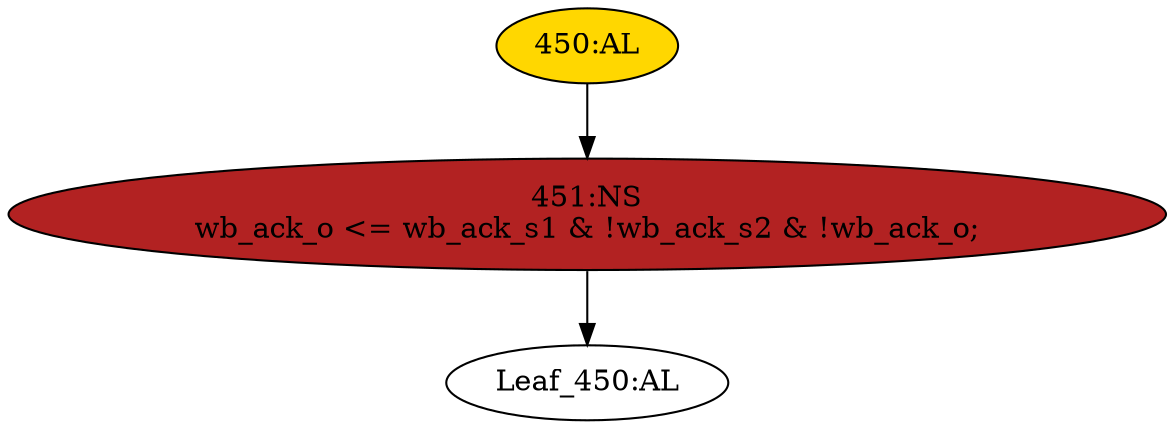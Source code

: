 strict digraph "" {
	node [label="\N"];
	"Leaf_450:AL"	 [def_var="['wb_ack_o']",
		label="Leaf_450:AL"];
	"450:AL"	 [ast="<pyverilog.vparser.ast.Always object at 0x7f7bca94a9d0>",
		clk_sens=True,
		fillcolor=gold,
		label="450:AL",
		sens="['wb_clk']",
		statements="[]",
		style=filled,
		typ=Always,
		use_var="['wb_ack_o', 'wb_ack_s1', 'wb_ack_s2']"];
	"451:NS"	 [ast="<pyverilog.vparser.ast.NonblockingSubstitution object at 0x7f7bca9513d0>",
		fillcolor=firebrick,
		label="451:NS
wb_ack_o <= wb_ack_s1 & !wb_ack_s2 & !wb_ack_o;",
		statements="[<pyverilog.vparser.ast.NonblockingSubstitution object at 0x7f7bca9513d0>]",
		style=filled,
		typ=NonblockingSubstitution];
	"450:AL" -> "451:NS"	 [cond="[]",
		lineno=None];
	"451:NS" -> "Leaf_450:AL"	 [cond="[]",
		lineno=None];
}
